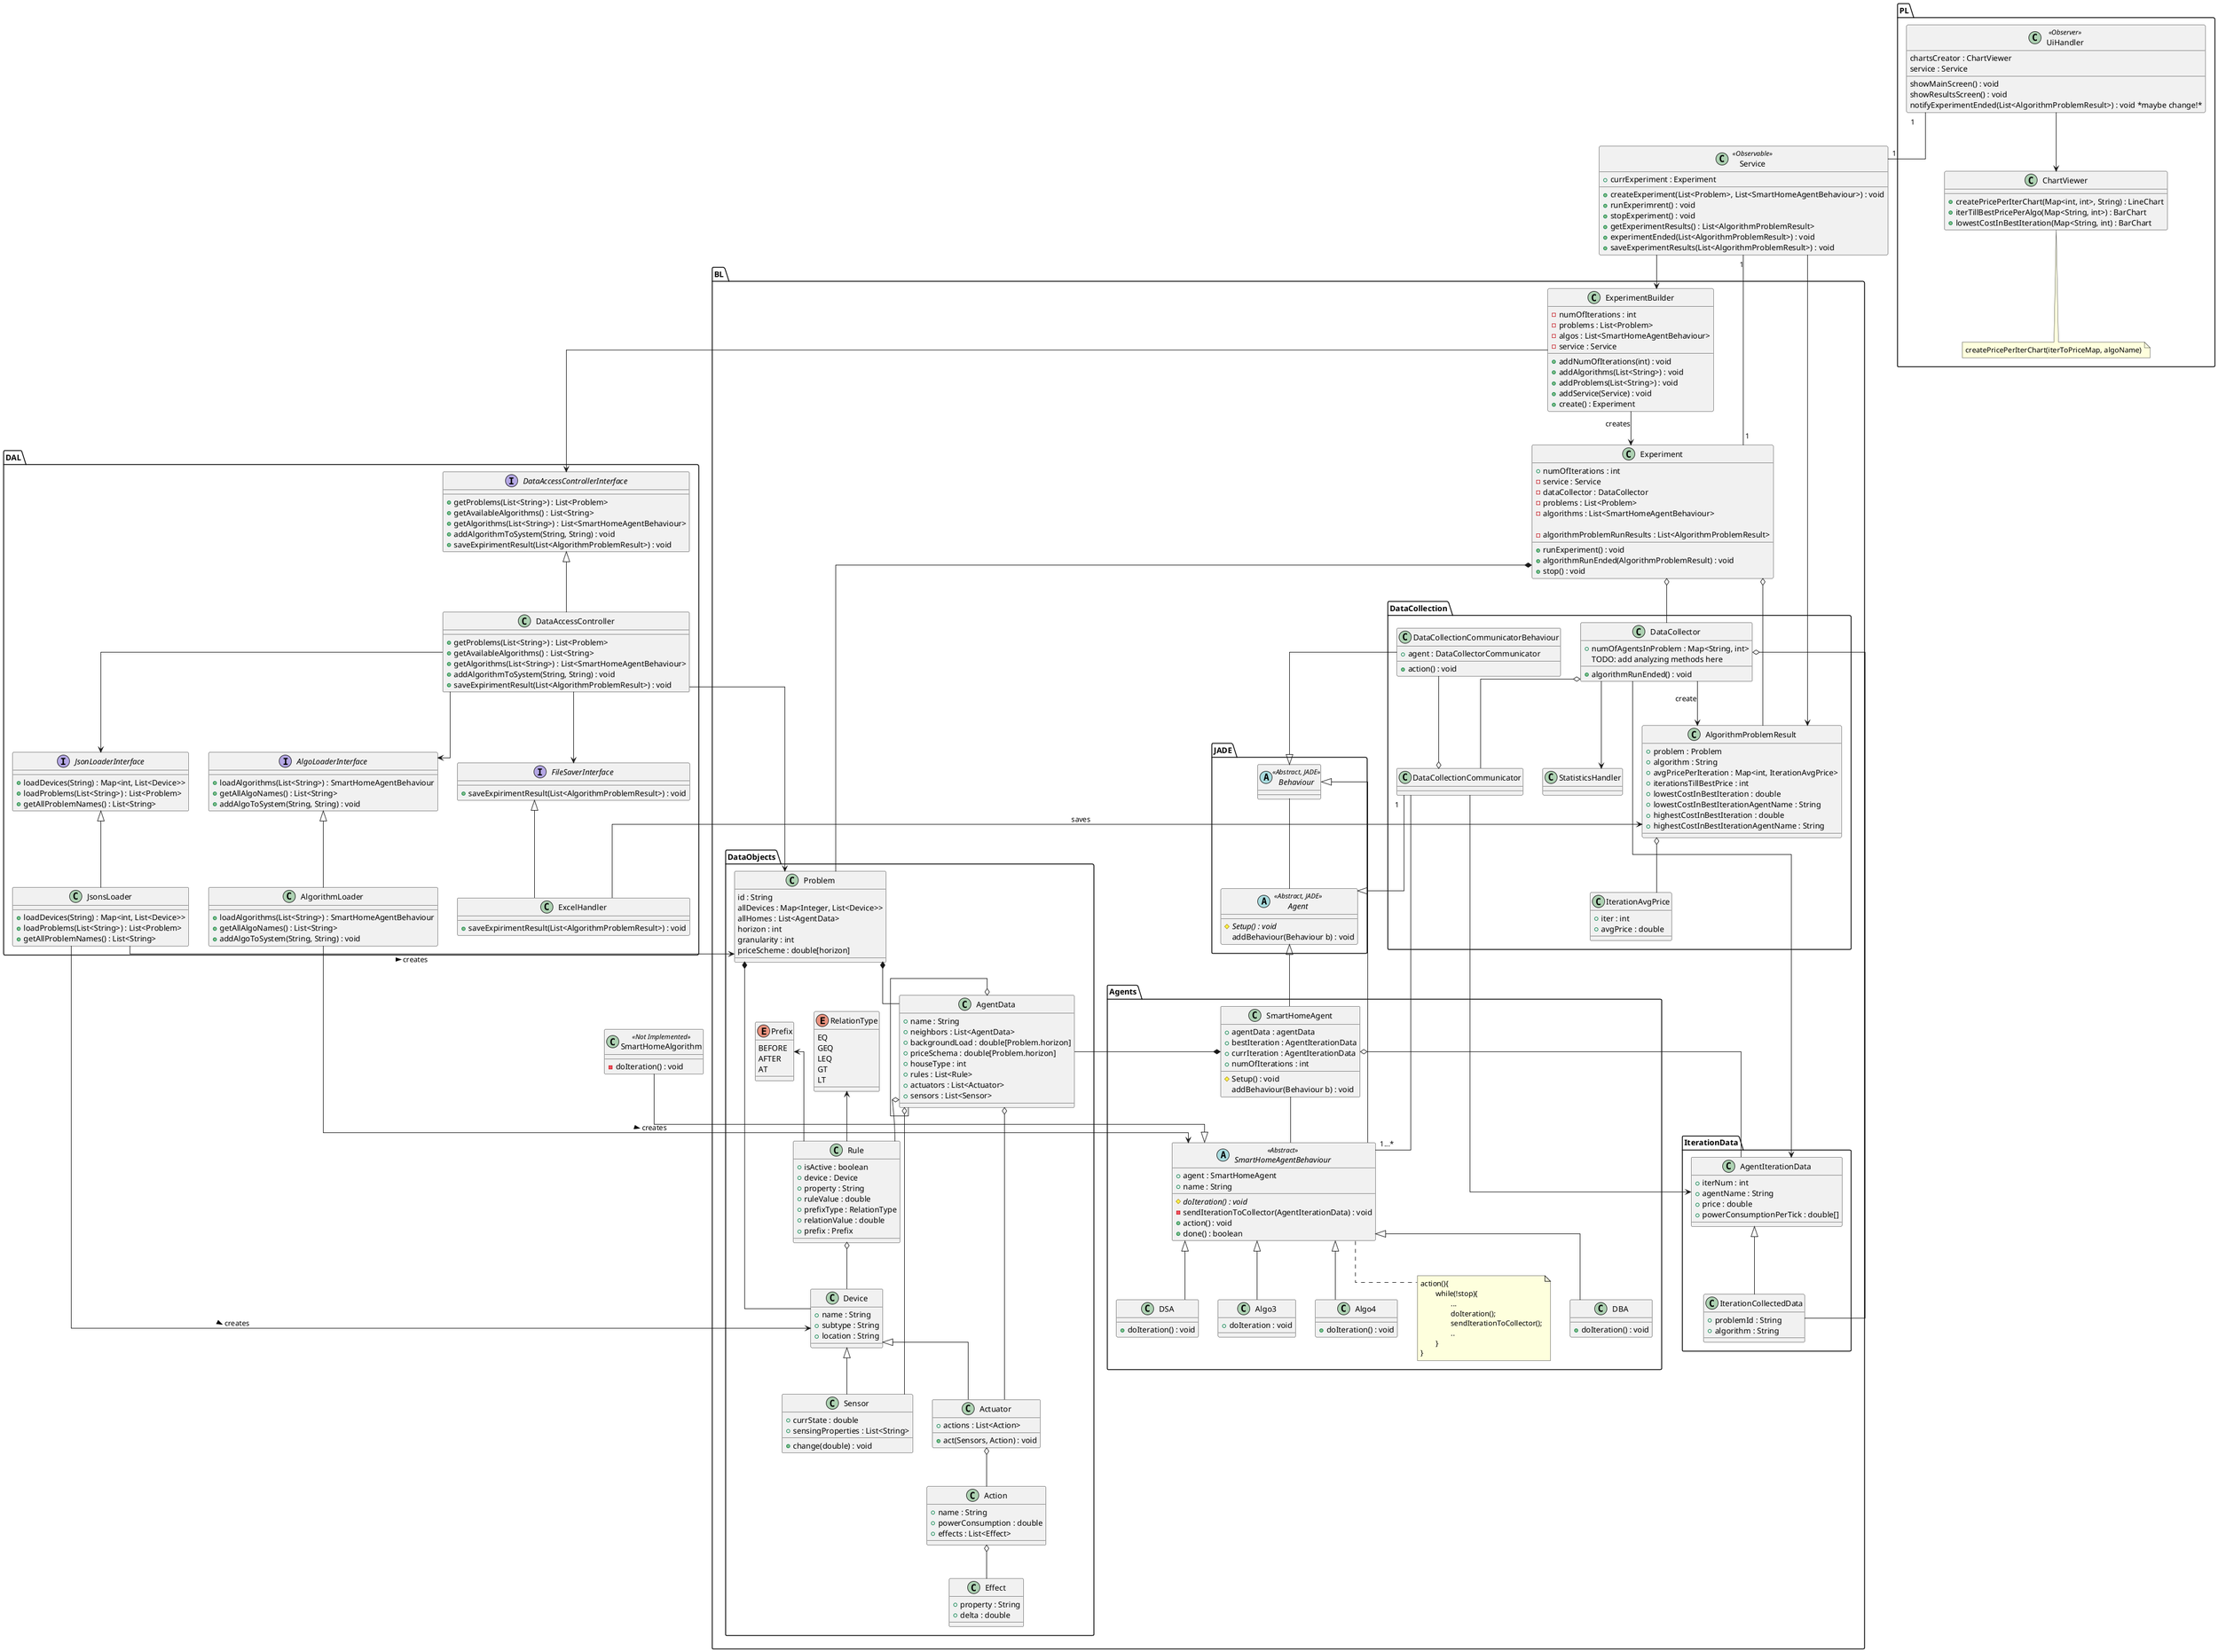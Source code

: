 @startuml
'skinparam classAttributeIconSize 0
'left to right direction
skinparam linetype ortho


package BL {

	package JADE {

		abstract class Agent <<Abstract, JADE>> {
		    {abstract} #Setup() : void
		    addBehaviour(Behaviour b) : void
		}
		abstract class Behaviour <<Abstract, JADE>>
		Behaviour -- Agent
	}

	package DataObjects{
		
		class Device {
			+name : String
			+subtype : String
			+location : String
		}

		class Sensor {
			+currState : double
			+sensingProperties : List<String>
			+change(double) : void
		}

		class Actuator {
			+actions : List<Action>
			+act(Sensors, Action) : void
		}

		class Effect {
			+property : String
			+delta : double
		}

		class Action {
			+name : String
			+powerConsumption : double
			+effects : List<Effect>
		}

		enum RelationType {
			EQ
			GEQ
			LEQ
			GT
			LT
		}

		enum Prefix {
			BEFORE
			AFTER
			AT
		}

		class Rule {
			+isActive : boolean
			+device : Device
			+property : String
			+ruleValue : double
			+prefixType : RelationType
			+relationValue : double
			+prefix : Prefix
		}

		class AgentData {
			+name : String
			+neighbors : List<AgentData>
			+backgroundLoad : double[Problem.horizon]
			+priceSchema : double[Problem.horizon]
			+houseType : int
			+rules : List<Rule>
			+actuators : List<Actuator>
			+sensors : List<Sensor>
		}

		class Problem {
			id : String
			allDevices : Map<Integer, List<Device>>
			allHomes : List<AgentData>
			horizon : int
			granularity : int
			priceScheme : double[horizon]
		}

		Device <|-- Sensor
		Device <|-- Actuator

		Actuator o-- Action
		Action o-- Effect

		Problem *-- AgentData
		AgentData o-- Sensor
		AgentData o-- Actuator
		AgentData o- AgentData
		AgentData o-- Rule

		Prefix <-- Rule
		RelationType <-- Rule
		Rule o-- Device
	}

	package Agents {

		class SmartHomeAgent {
			+agentData : agentData
			+bestIteration : AgentIterationData
			+currIteration : AgentIterationData
			+numOfIterations : int
			#Setup() : void
			addBehaviour(Behaviour b) : void
		}

		Note "action(){\n\twhile(!stop){\n\t\t...\n\t\tdoIteration();\n\t\tsendIterationToCollector();\n\t\t..\n\t}\n}" as smabNote

		abstract class SmartHomeAgentBehaviour <<Abstract>> {
			+agent : SmartHomeAgent
			+name : String
			#{abstract} doIteration() : void
			-sendIterationToCollector(AgentIterationData) : void
			+action() : void
			+done() : boolean

		}

		class DBA {
			+doIteration() : void
		}

		class DSA {
			+doIteration() : void
		}

		class Algo3 {
			+doIteration : void
		}

		class Algo4 {
			+doIteration() : void
		}


		Agent <|-- SmartHomeAgent
		Behaviour <|-- SmartHomeAgentBehaviour
		SmartHomeAgent -- SmartHomeAgentBehaviour

		SmartHomeAgentBehaviour .. smabNote

		Problem *-- Device

		SmartHomeAgentBehaviour <|-- DBA
		SmartHomeAgentBehaviour <|-- DSA
		SmartHomeAgentBehaviour <|-- Algo3
		SmartHomeAgentBehaviour <|-- Algo4
	}

	package IterationData {

		class AgentIterationData {
			+iterNum : int
			+agentName : String
			+price : double
			+powerConsumptionPerTick : double[]
		}

		class IterationCollectedData {

			+problemId : String
			+algorithm : String
		} 

		AgentIterationData <|-- IterationCollectedData
	}

	package DataCollection {

		class DataCollector {
		    +numOfAgentsInProblem : Map<String, int>
		    +algorithmRunEnded() : void
		    TODO: add analyzing methods here
		}

		class DataCollectionCommunicator {

		}

		class DataCollectionCommunicatorBehaviour {
		    +agent : DataCollectorCommunicator
			+action() : void
		}

		class StatisticsHandler {

		}

		class IterationAvgPrice {
			+iter : int
			+avgPrice : double
		}


		class AlgorithmProblemResult {
			+problem : Problem
			+algorithm : String
			+avgPricePerIteration : Map<int, IterationAvgPrice>
			+iterationsTillBestPrice : int
			+lowestCostInBestIteration : double
			+lowestCostInBestIterationAgentName : String
			+highestCostInBestIteration : double
			+highestCostInBestIterationAgentName : String
		}

		DataCollector o-- DataCollectionCommunicator
		DataCollector o-- IterationCollectedData
		DataCollectionCommunicatorBehaviour --|> Behaviour
		DataCollectionCommunicatorBehaviour --o DataCollectionCommunicator
		DataCollector --> StatisticsHandler

		SmartHomeAgent o-- AgentIterationData
		AlgorithmProblemResult o-- IterationAvgPrice
	}

	class ExperimentBuilder {
		-numOfIterations : int
		-problems : List<Problem>
		-algos : List<SmartHomeAgentBehaviour>
		-service : Service

		+addNumOfIterations(int) : void
		+addAlgorithms(List<String>) : void
		+addProblems(List<String>) : void
		+addService(Service) : void
		+create() : Experiment
	}

	class Experiment {
		+numOfIterations : int
		-service : Service
		-dataCollector : DataCollector
		-problems : List<Problem>
		-algorithms : List<SmartHomeAgentBehaviour>

		-algorithmProblemRunResults : List<AlgorithmProblemResult>
		+runExperiment() : void
		+algorithmRunEnded(AlgorithmProblemResult) : void
		+stop() : void
	}

	ExperimentBuilder --> Experiment : creates
	Experiment o-- DataCollector
	Experiment *-- Problem
	SmartHomeAgent *- AgentData
	DataCollector --> AlgorithmProblemResult : create

	Experiment o-- AlgorithmProblemResult

	DataCollectionCommunicator "1"--"1...*" SmartHomeAgentBehaviour
	DataCollectionCommunicator --> AgentIterationData
	DataCollector --> AgentIterationData
}

package PL {
	class UiHandler <<Observer>> {
		chartsCreator : ChartViewer
		service : Service
		showMainScreen() : void
		showResultsScreen() : void
		notifyExperimentEnded(List<AlgorithmProblemResult>) : void *maybe change!*

	}

	class ChartViewer {
		+createPricePerIterChart(Map<int, int>, String) : LineChart
		+iterTillBestPricePerAlgo(Map<String, int>) : BarChart
		+lowestCostInBestIteration(Map<String, int) : BarChart
	}

	Note "createPricePerIterChart(iterToPriceMap, algoName)" as chartNote

	UiHandler --> ChartViewer
	ChartViewer .. chartNote
}

package DAL {

    interface FileSaverInterface {
    	+saveExpirimentResult(List<AlgorithmProblemResult>) : void
    }

	class ExcelHandler {
    	+saveExpirimentResult(List<AlgorithmProblemResult>) : void
	}

    interface JsonLoaderInterface {
        +loadDevices(String) : Map<int, List<Device>>
        +loadProblems(List<String>) : List<Problem>
        +getAllProblemNames() : List<String>
    }

	class JsonsLoader {
		+loadDevices(String) : Map<int, List<Device>>
        +loadProblems(List<String>) : List<Problem>
        +getAllProblemNames() : List<String>
	}

    interface AlgoLoaderInterface {
		+loadAlgorithms(List<String>) : SmartHomeAgentBehaviour
        +getAllAlgoNames() : List<String>
        +addAlgoToSystem(String, String) : void
    }

	class AlgorithmLoader {
		+loadAlgorithms(List<String>) : SmartHomeAgentBehaviour
        +getAllAlgoNames() : List<String>
        +addAlgoToSystem(String, String) : void
	}

    interface DataAccessControllerInterface {
        +getProblems(List<String>) : List<Problem>
        +getAvailableAlgorithms() : List<String>
        +getAlgorithms(List<String>) : List<SmartHomeAgentBehaviour>
        +addAlgorithmToSystem(String, String) : void
        +saveExpirimentResult(List<AlgorithmProblemResult>) : void
    }

	class DataAccessController {
		+getProblems(List<String>) : List<Problem>
		+getAvailableAlgorithms() : List<String>
		+getAlgorithms(List<String>) : List<SmartHomeAgentBehaviour>
		+addAlgorithmToSystem(String, String) : void
		+saveExpirimentResult(List<AlgorithmProblemResult>) : void
	}

	DataAccessController --> AlgoLoaderInterface
	DataAccessController --> JsonLoaderInterface
	DataAccessController --> FileSaverInterface

	JsonLoaderInterface <|-- JsonsLoader
	AlgoLoaderInterface <|-- AlgorithmLoader
	DataAccessControllerInterface <|-- DataAccessController
	FileSaverInterface <|-- ExcelHandler
}

class Service <<Observable>> {
		+currExperiment : Experiment
		+createExperiment(List<Problem>, List<SmartHomeAgentBehaviour>) : void
		+runExperimrent() : void
		+stopExperiment() : void
		+getExperimentResults() : List<AlgorithmProblemResult>
        +experimentEnded(List<AlgorithmProblemResult>) : void
        +saveExperimentResults(List<AlgorithmProblemResult>) : void
	}


class SmartHomeAlgorithm <<Not Implemented>> {
	-doIteration() : void
}

'**********out of package connections:************
Service "1"--"1" Experiment
Service --> AlgorithmProblemResult
Service --> ExperimentBuilder

JsonsLoader --> Device : creates >
JsonsLoader -> Problem : creates >
AlgorithmLoader --> SmartHomeAgentBehaviour : creates >
DataAccessController --> Problem
DataCollectionCommunicator --|> Agent

ExperimentBuilder --> DataAccessControllerInterface

ExcelHandler -> AlgorithmProblemResult : saves

SmartHomeAlgorithm --|> SmartHomeAgentBehaviour

UiHandler "1"--"1" Service


@enduml